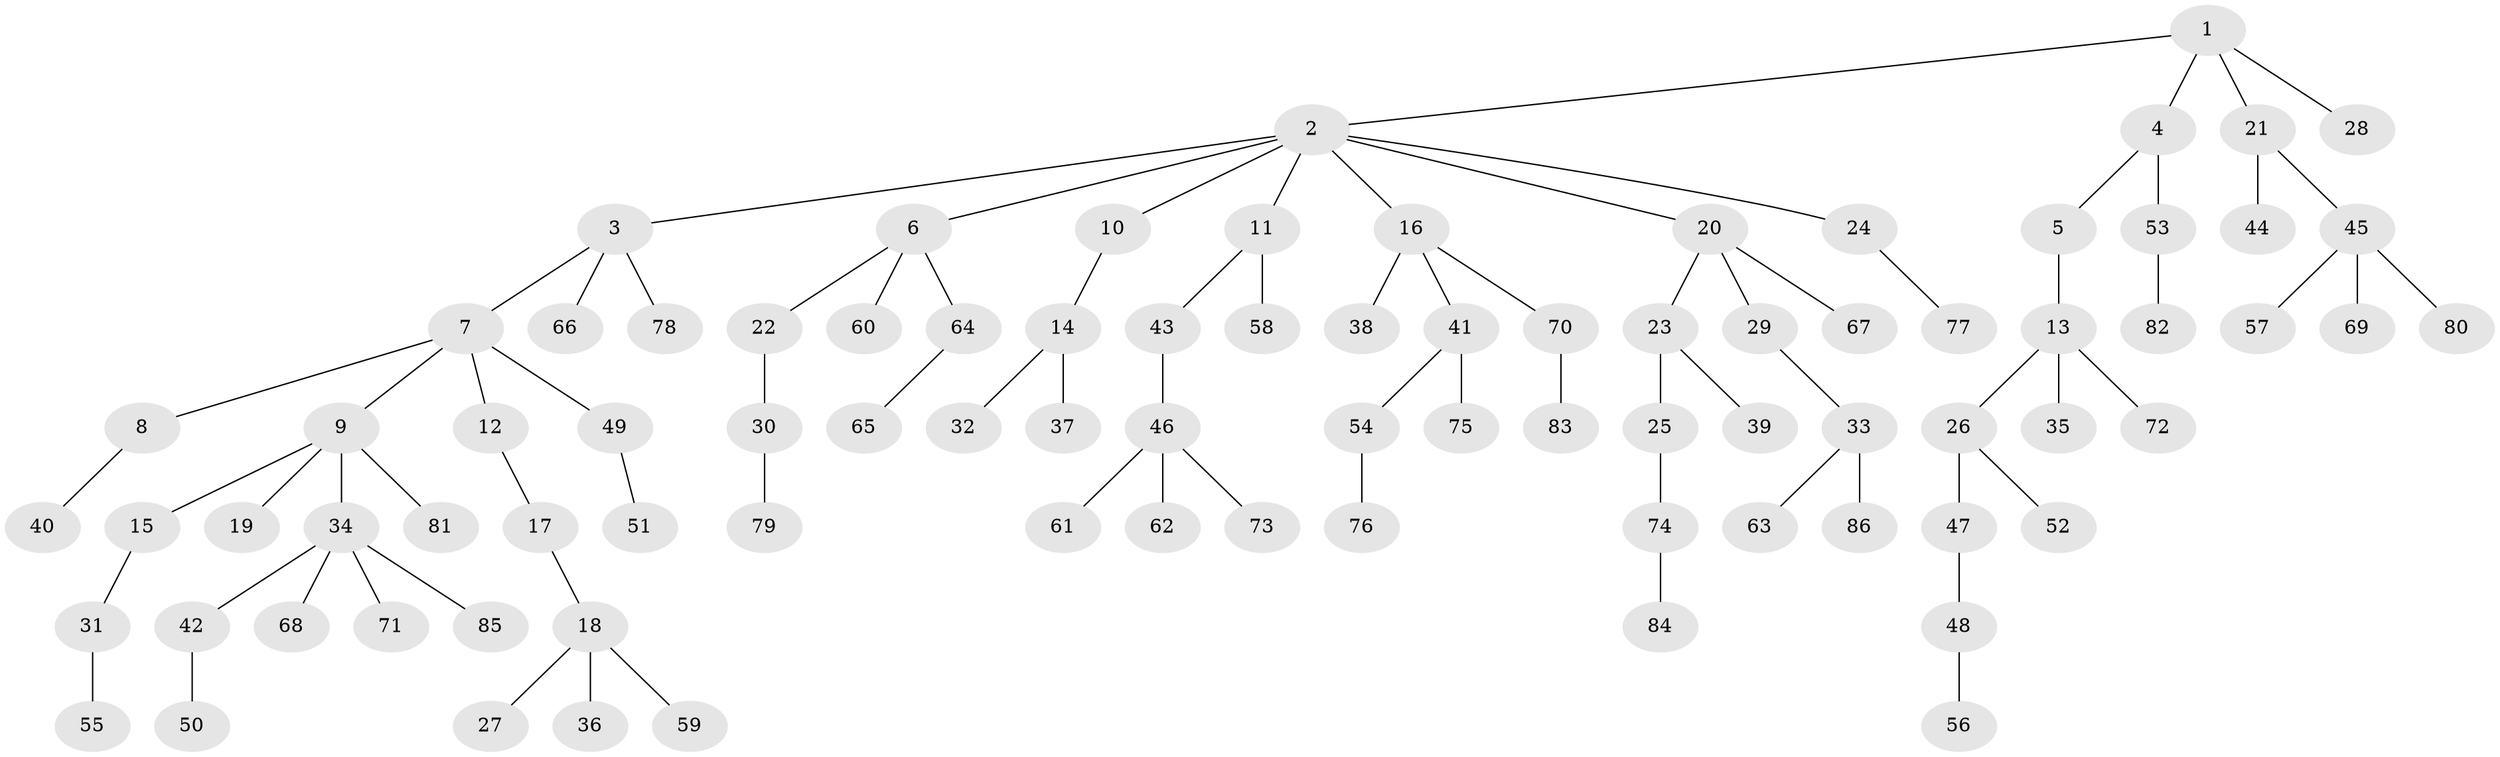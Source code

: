 // Generated by graph-tools (version 1.1) at 2025/53/03/09/25 04:53:34]
// undirected, 86 vertices, 85 edges
graph export_dot {
graph [start="1"]
  node [color=gray90,style=filled];
  1;
  2;
  3;
  4;
  5;
  6;
  7;
  8;
  9;
  10;
  11;
  12;
  13;
  14;
  15;
  16;
  17;
  18;
  19;
  20;
  21;
  22;
  23;
  24;
  25;
  26;
  27;
  28;
  29;
  30;
  31;
  32;
  33;
  34;
  35;
  36;
  37;
  38;
  39;
  40;
  41;
  42;
  43;
  44;
  45;
  46;
  47;
  48;
  49;
  50;
  51;
  52;
  53;
  54;
  55;
  56;
  57;
  58;
  59;
  60;
  61;
  62;
  63;
  64;
  65;
  66;
  67;
  68;
  69;
  70;
  71;
  72;
  73;
  74;
  75;
  76;
  77;
  78;
  79;
  80;
  81;
  82;
  83;
  84;
  85;
  86;
  1 -- 2;
  1 -- 4;
  1 -- 21;
  1 -- 28;
  2 -- 3;
  2 -- 6;
  2 -- 10;
  2 -- 11;
  2 -- 16;
  2 -- 20;
  2 -- 24;
  3 -- 7;
  3 -- 66;
  3 -- 78;
  4 -- 5;
  4 -- 53;
  5 -- 13;
  6 -- 22;
  6 -- 60;
  6 -- 64;
  7 -- 8;
  7 -- 9;
  7 -- 12;
  7 -- 49;
  8 -- 40;
  9 -- 15;
  9 -- 19;
  9 -- 34;
  9 -- 81;
  10 -- 14;
  11 -- 43;
  11 -- 58;
  12 -- 17;
  13 -- 26;
  13 -- 35;
  13 -- 72;
  14 -- 32;
  14 -- 37;
  15 -- 31;
  16 -- 38;
  16 -- 41;
  16 -- 70;
  17 -- 18;
  18 -- 27;
  18 -- 36;
  18 -- 59;
  20 -- 23;
  20 -- 29;
  20 -- 67;
  21 -- 44;
  21 -- 45;
  22 -- 30;
  23 -- 25;
  23 -- 39;
  24 -- 77;
  25 -- 74;
  26 -- 47;
  26 -- 52;
  29 -- 33;
  30 -- 79;
  31 -- 55;
  33 -- 63;
  33 -- 86;
  34 -- 42;
  34 -- 68;
  34 -- 71;
  34 -- 85;
  41 -- 54;
  41 -- 75;
  42 -- 50;
  43 -- 46;
  45 -- 57;
  45 -- 69;
  45 -- 80;
  46 -- 61;
  46 -- 62;
  46 -- 73;
  47 -- 48;
  48 -- 56;
  49 -- 51;
  53 -- 82;
  54 -- 76;
  64 -- 65;
  70 -- 83;
  74 -- 84;
}

